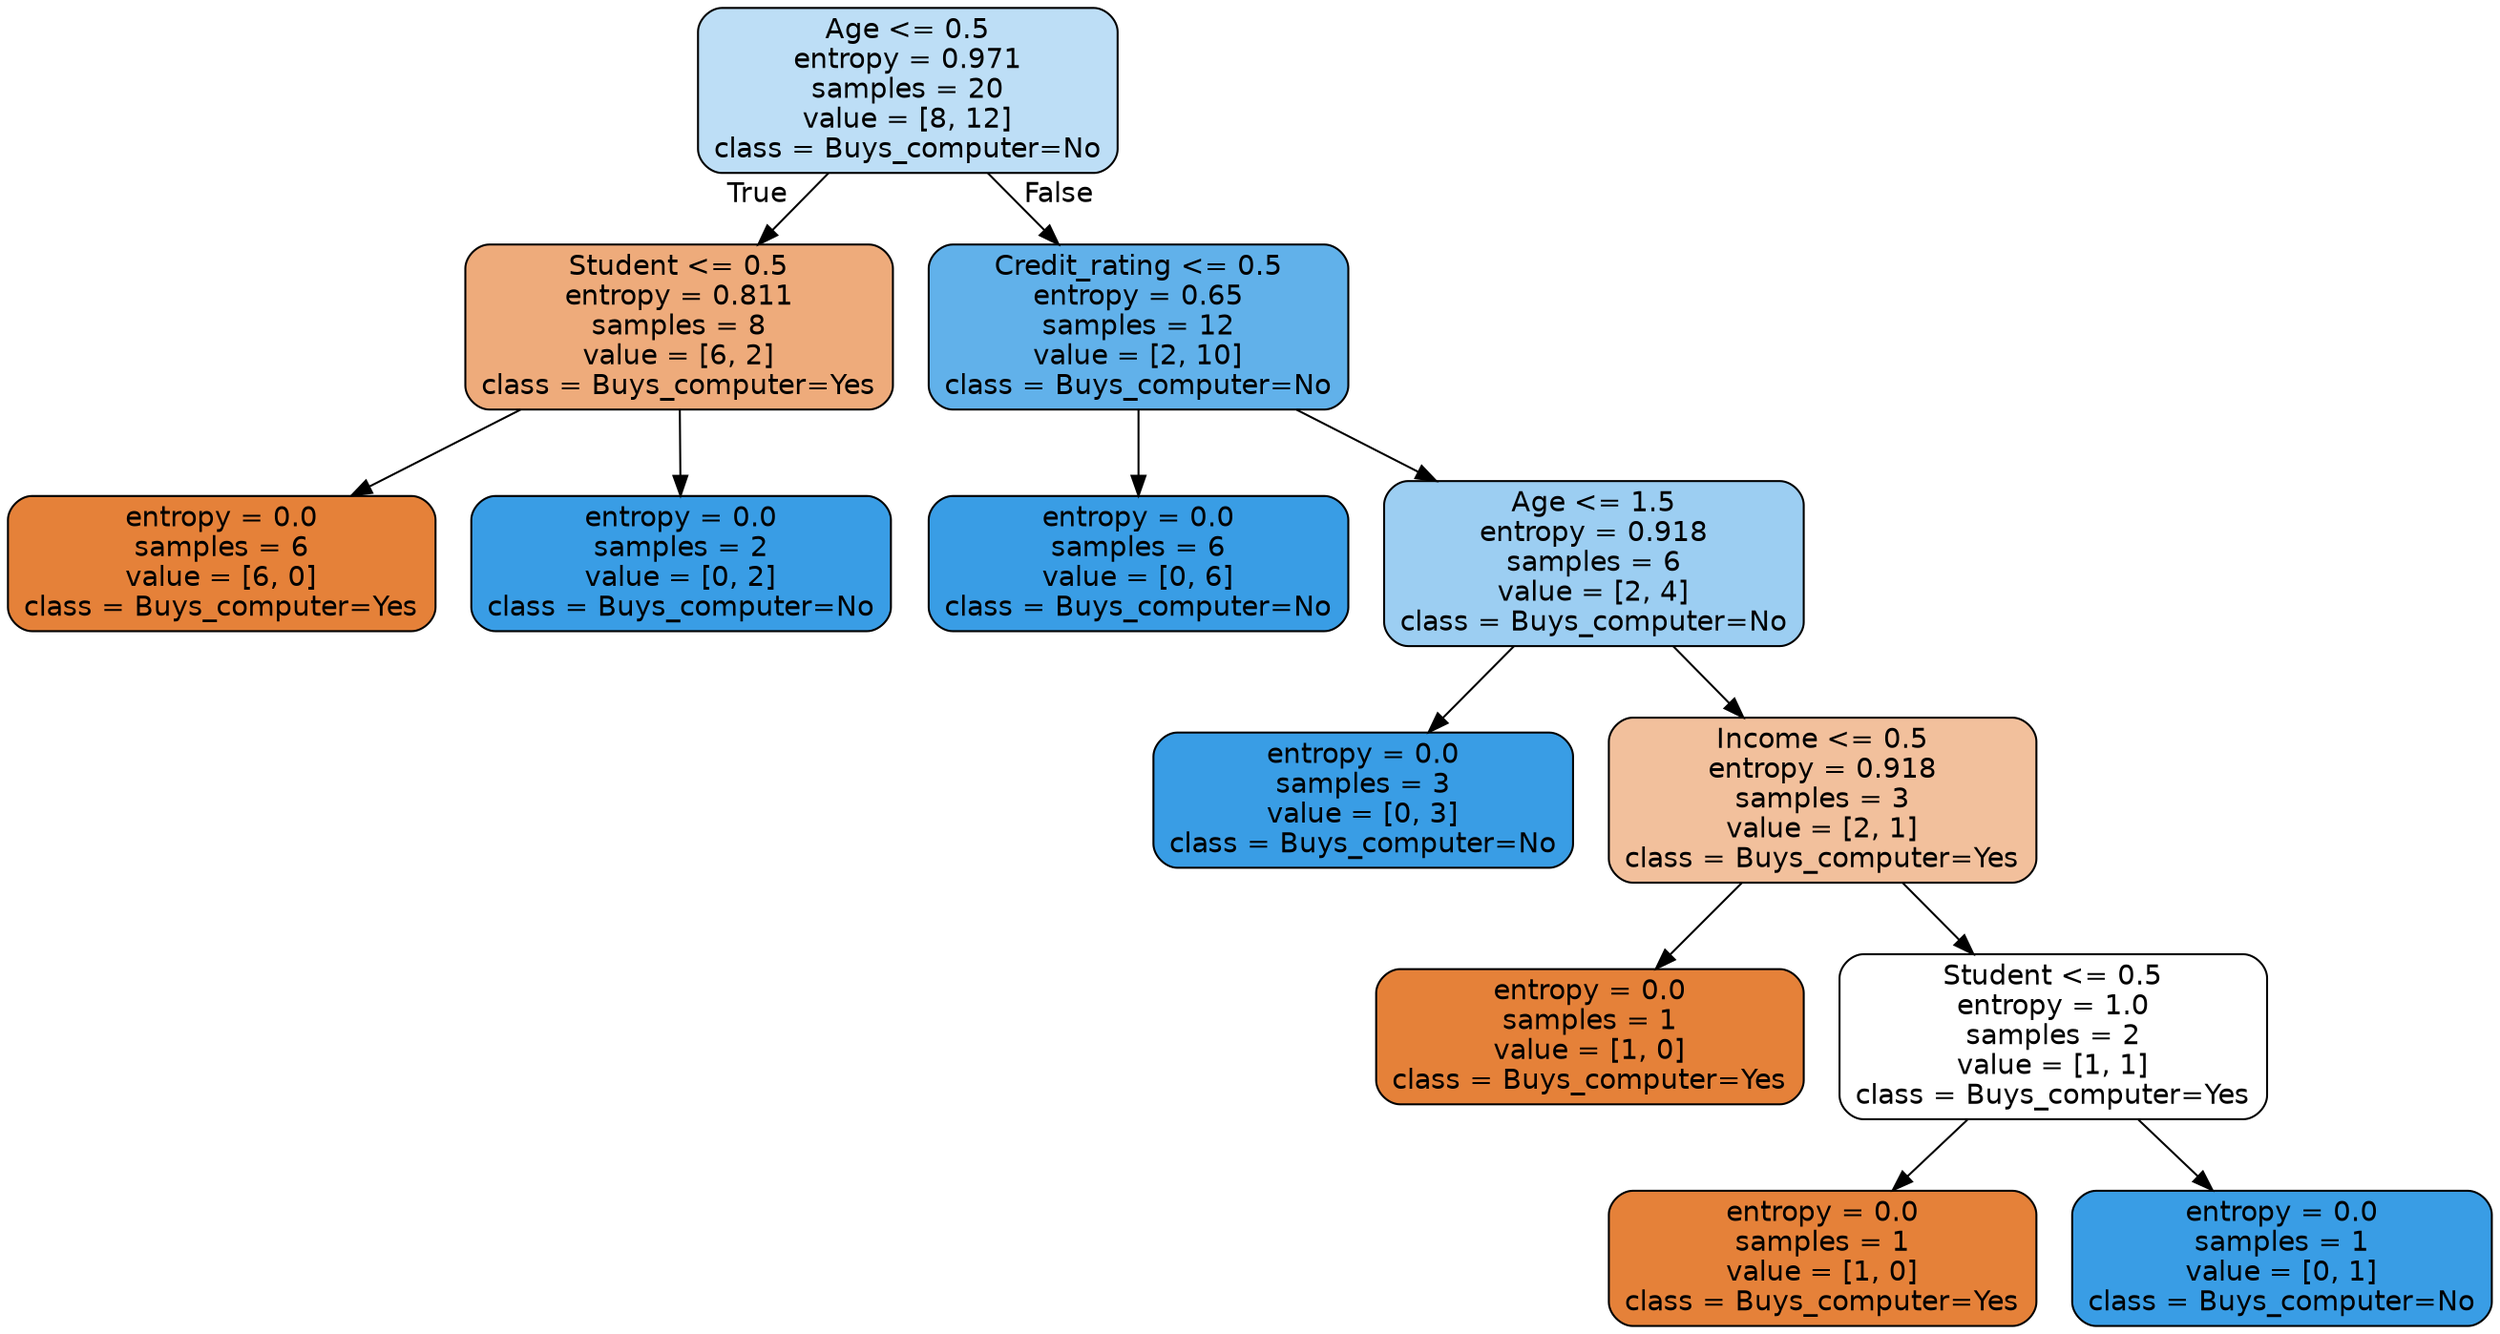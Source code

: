 digraph Tree {
node [shape=box, style="filled, rounded", color="black", fontname="helvetica"] ;
edge [fontname="helvetica"] ;
0 [label="Age <= 0.5\nentropy = 0.971\nsamples = 20\nvalue = [8, 12]\nclass = Buys_computer=No", fillcolor="#bddef6"] ;
1 [label="Student <= 0.5\nentropy = 0.811\nsamples = 8\nvalue = [6, 2]\nclass = Buys_computer=Yes", fillcolor="#eeab7b"] ;
0 -> 1 [labeldistance=2.5, labelangle=45, headlabel="True"] ;
2 [label="entropy = 0.0\nsamples = 6\nvalue = [6, 0]\nclass = Buys_computer=Yes", fillcolor="#e58139"] ;
1 -> 2 ;
3 [label="entropy = 0.0\nsamples = 2\nvalue = [0, 2]\nclass = Buys_computer=No", fillcolor="#399de5"] ;
1 -> 3 ;
4 [label="Credit_rating <= 0.5\nentropy = 0.65\nsamples = 12\nvalue = [2, 10]\nclass = Buys_computer=No", fillcolor="#61b1ea"] ;
0 -> 4 [labeldistance=2.5, labelangle=-45, headlabel="False"] ;
5 [label="entropy = 0.0\nsamples = 6\nvalue = [0, 6]\nclass = Buys_computer=No", fillcolor="#399de5"] ;
4 -> 5 ;
6 [label="Age <= 1.5\nentropy = 0.918\nsamples = 6\nvalue = [2, 4]\nclass = Buys_computer=No", fillcolor="#9ccef2"] ;
4 -> 6 ;
7 [label="entropy = 0.0\nsamples = 3\nvalue = [0, 3]\nclass = Buys_computer=No", fillcolor="#399de5"] ;
6 -> 7 ;
8 [label="Income <= 0.5\nentropy = 0.918\nsamples = 3\nvalue = [2, 1]\nclass = Buys_computer=Yes", fillcolor="#f2c09c"] ;
6 -> 8 ;
9 [label="entropy = 0.0\nsamples = 1\nvalue = [1, 0]\nclass = Buys_computer=Yes", fillcolor="#e58139"] ;
8 -> 9 ;
10 [label="Student <= 0.5\nentropy = 1.0\nsamples = 2\nvalue = [1, 1]\nclass = Buys_computer=Yes", fillcolor="#ffffff"] ;
8 -> 10 ;
11 [label="entropy = 0.0\nsamples = 1\nvalue = [1, 0]\nclass = Buys_computer=Yes", fillcolor="#e58139"] ;
10 -> 11 ;
12 [label="entropy = 0.0\nsamples = 1\nvalue = [0, 1]\nclass = Buys_computer=No", fillcolor="#399de5"] ;
10 -> 12 ;
}